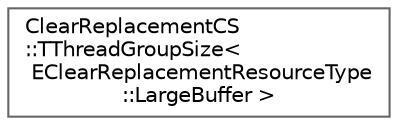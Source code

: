 digraph "Graphical Class Hierarchy"
{
 // INTERACTIVE_SVG=YES
 // LATEX_PDF_SIZE
  bgcolor="transparent";
  edge [fontname=Helvetica,fontsize=10,labelfontname=Helvetica,labelfontsize=10];
  node [fontname=Helvetica,fontsize=10,shape=box,height=0.2,width=0.4];
  rankdir="LR";
  Node0 [id="Node000000",label="ClearReplacementCS\l::TThreadGroupSize\<\l EClearReplacementResourceType\l::LargeBuffer \>",height=0.2,width=0.4,color="grey40", fillcolor="white", style="filled",URL="$dd/d55/structClearReplacementCS_1_1TThreadGroupSize_3_01EClearReplacementResourceType_1_1LargeBuffer_01_4.html",tooltip=" "];
}
